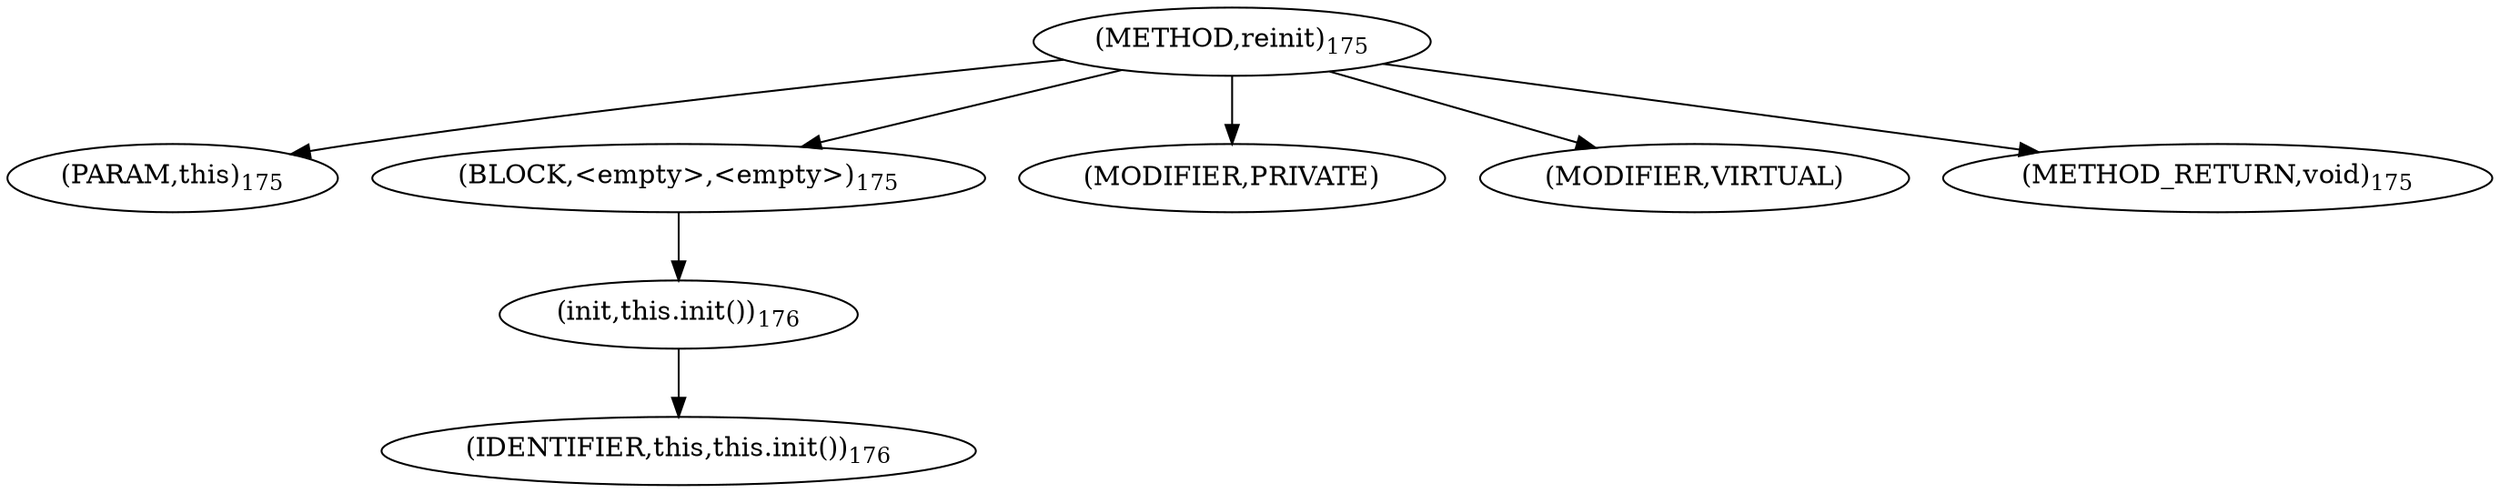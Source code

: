 digraph "reinit" {  
"173" [label = <(METHOD,reinit)<SUB>175</SUB>> ]
"6" [label = <(PARAM,this)<SUB>175</SUB>> ]
"174" [label = <(BLOCK,&lt;empty&gt;,&lt;empty&gt;)<SUB>175</SUB>> ]
"175" [label = <(init,this.init())<SUB>176</SUB>> ]
"5" [label = <(IDENTIFIER,this,this.init())<SUB>176</SUB>> ]
"176" [label = <(MODIFIER,PRIVATE)> ]
"177" [label = <(MODIFIER,VIRTUAL)> ]
"178" [label = <(METHOD_RETURN,void)<SUB>175</SUB>> ]
  "173" -> "6" 
  "173" -> "174" 
  "173" -> "176" 
  "173" -> "177" 
  "173" -> "178" 
  "174" -> "175" 
  "175" -> "5" 
}
